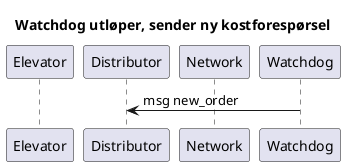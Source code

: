 @startuml Internal elevator sequence
!pragma teoz true

title Watchdog utløper, sender ny kostforespørsel

participant Elevator
participant Distributor
participant Network
participant Watchdog

Distributor <- Watchdog: msg new_order

@enduml

